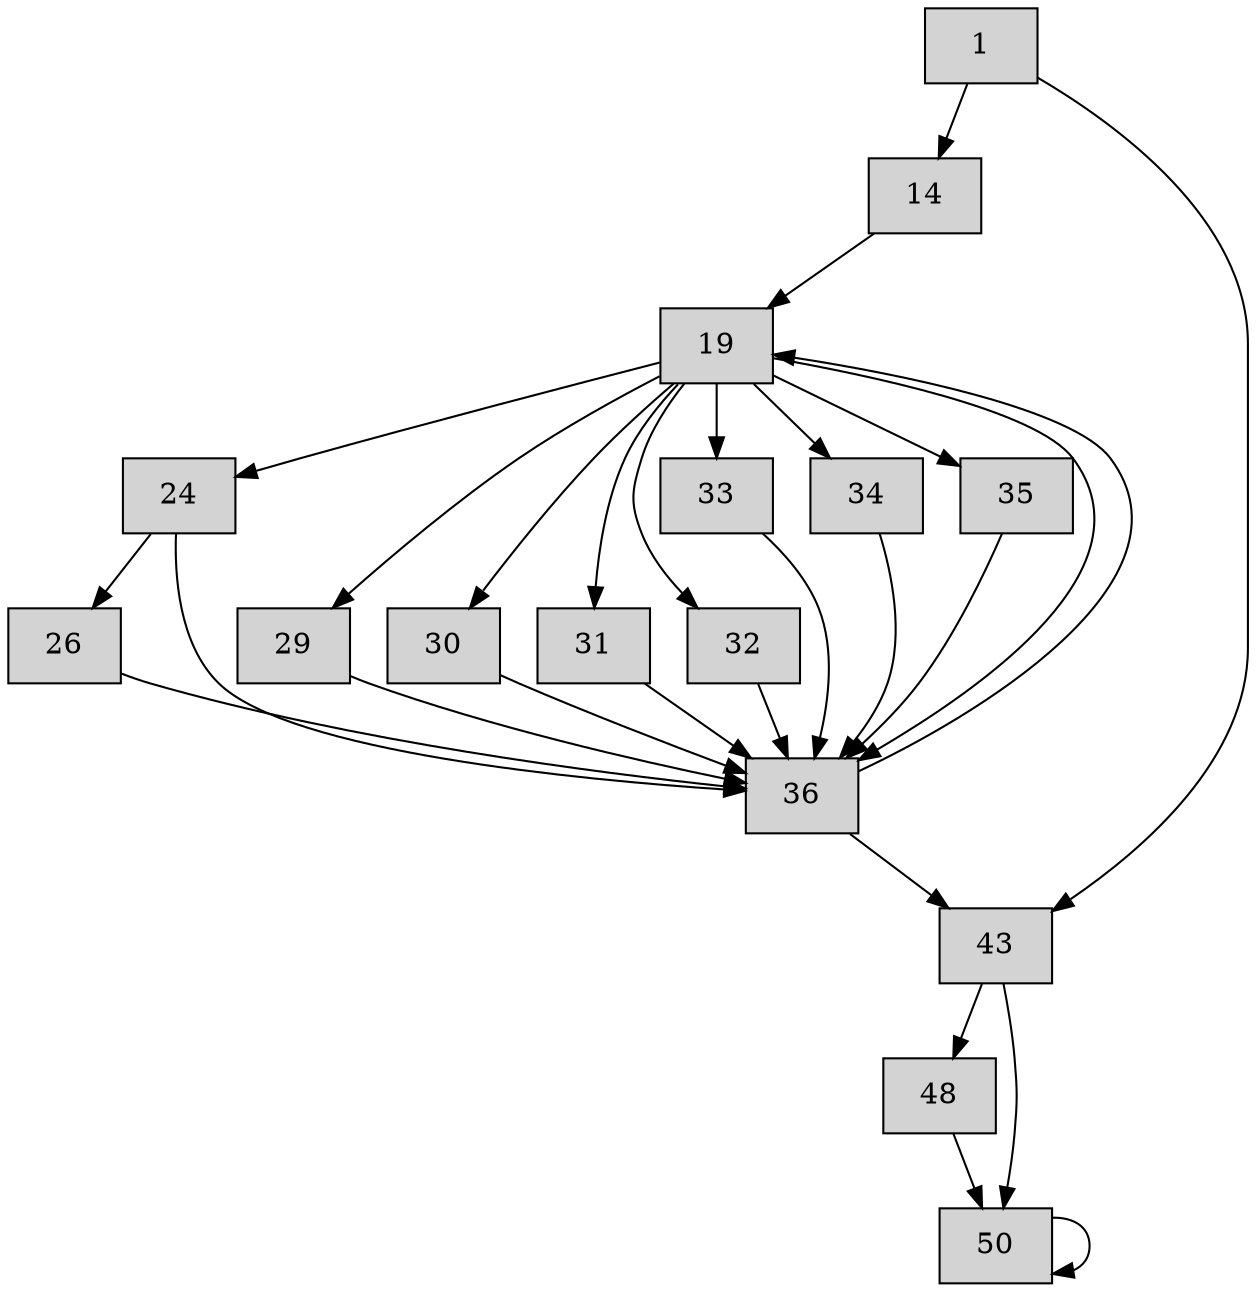 digraph CFG {
    node[shape=box, style=filled];
    
    1[label="1"];
    14[label="14"];
    19[label="19"];
    24[label="24"];
    26[label="26"];
    29[label="29"];
    30[label="30"];
    31[label="31"];
    32[label="32"];
    33[label="33"];
    34[label="34"];
    35[label="35"];
    36[label="36"];
    43[label="43"];
    48[label="48"];
    50[label="50"];
    
    1 -> 43;
    1 -> 14;
    
    14 -> 19;
    
    19 -> 24;
    19 -> 29;
    19 -> 30;
    19 -> 31;
    19 -> 32;
    19 -> 33;
    19 -> 34;
    19 -> 35;
    19 -> 36;
    
    24 -> 36;
    24 -> 26;
    
    26 -> 36;
    
    29 -> 36;
    30 -> 36;
    31 -> 36;
    32 -> 36;
    33 -> 36;
    34 -> 36;
    35 -> 36;
    
    36 -> 19;
    36 -> 43;
    
    43 -> 48;
    43 -> 50;
    
    48 -> 50;
    
    50 -> 50;
}